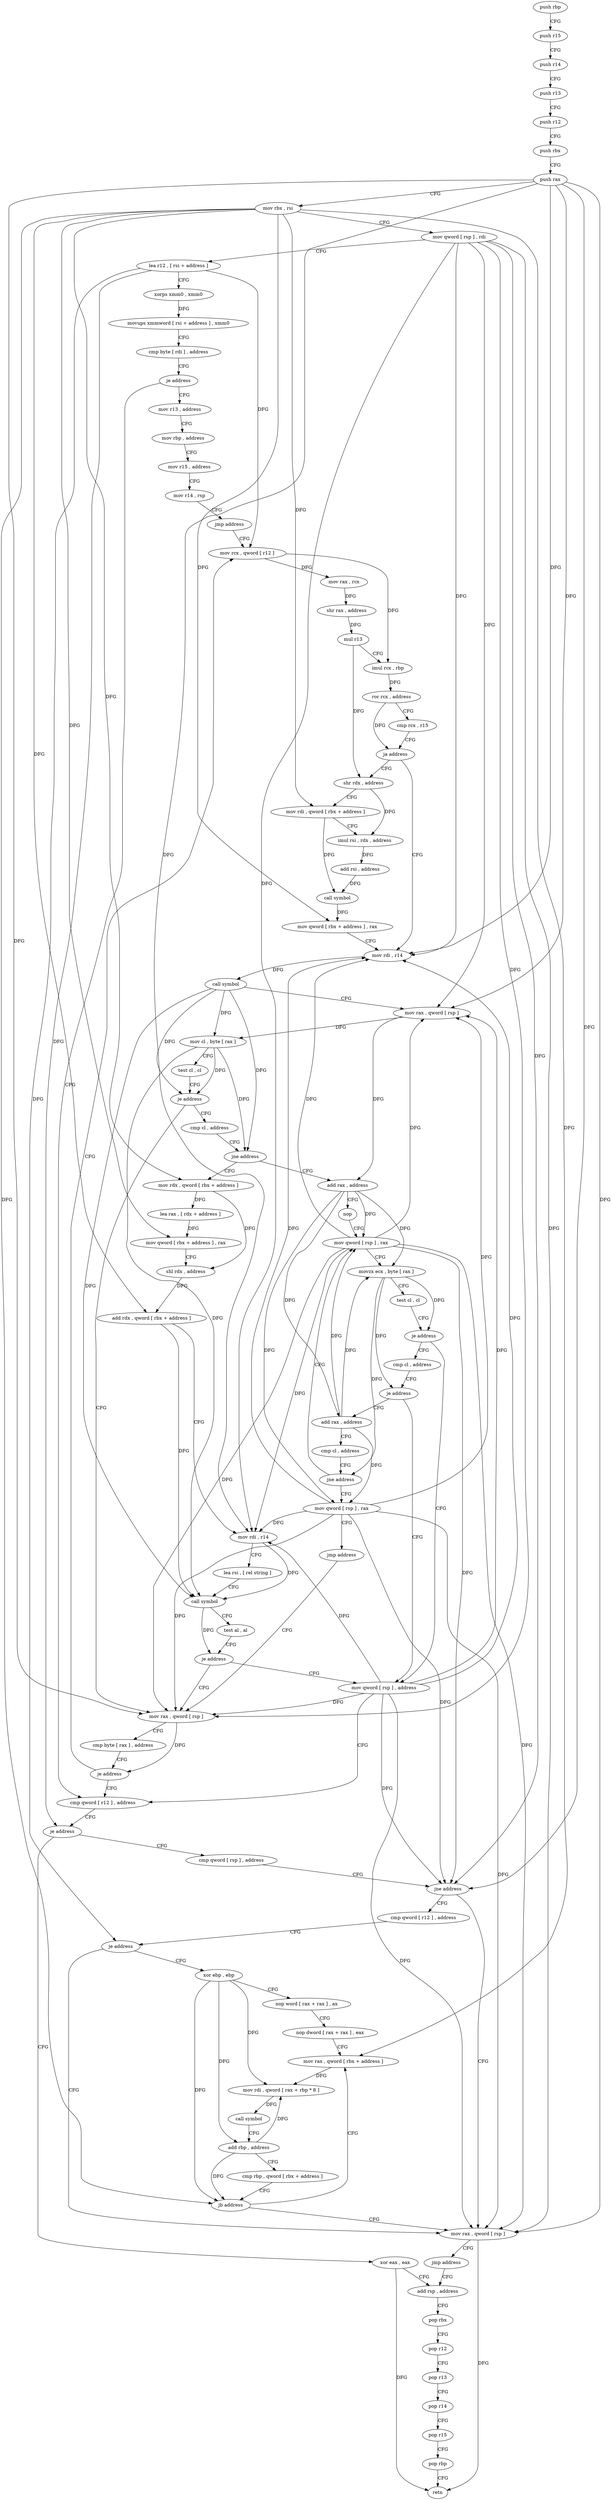 digraph "func" {
"140368" [label = "push rbp" ]
"140369" [label = "push r15" ]
"140371" [label = "push r14" ]
"140373" [label = "push r13" ]
"140375" [label = "push r12" ]
"140377" [label = "push rbx" ]
"140378" [label = "push rax" ]
"140379" [label = "mov rbx , rsi" ]
"140382" [label = "mov qword [ rsp ] , rdi" ]
"140386" [label = "lea r12 , [ rsi + address ]" ]
"140390" [label = "xorps xmm0 , xmm0" ]
"140393" [label = "movups xmmword [ rsi + address ] , xmm0" ]
"140397" [label = "cmp byte [ rdi ] , address" ]
"140400" [label = "je address" ]
"140634" [label = "cmp qword [ r12 ] , address" ]
"140406" [label = "mov r13 , address" ]
"140639" [label = "je address" ]
"140701" [label = "xor eax , eax" ]
"140641" [label = "cmp qword [ rsp ] , address" ]
"140416" [label = "mov rbp , address" ]
"140426" [label = "mov r15 , address" ]
"140436" [label = "mov r14 , rsp" ]
"140439" [label = "jmp address" ]
"140504" [label = "mov rcx , qword [ r12 ]" ]
"140703" [label = "add rsp , address" ]
"140646" [label = "jne address" ]
"140695" [label = "mov rax , qword [ rsp ]" ]
"140648" [label = "cmp qword [ r12 ] , address" ]
"140508" [label = "mov rax , rcx" ]
"140511" [label = "shr rax , address" ]
"140514" [label = "mul r13" ]
"140517" [label = "imul rcx , rbp" ]
"140521" [label = "ror rcx , address" ]
"140524" [label = "cmp rcx , r15" ]
"140527" [label = "ja address" ]
"140560" [label = "mov rdi , r14" ]
"140529" [label = "shr rdx , address" ]
"140699" [label = "jmp address" ]
"140653" [label = "je address" ]
"140655" [label = "xor ebp , ebp" ]
"140563" [label = "call symbol" ]
"140568" [label = "mov rax , qword [ rsp ]" ]
"140572" [label = "mov cl , byte [ rax ]" ]
"140574" [label = "test cl , cl" ]
"140576" [label = "je address" ]
"140491" [label = "mov rax , qword [ rsp ]" ]
"140578" [label = "cmp cl , address" ]
"140533" [label = "mov rdi , qword [ rbx + address ]" ]
"140537" [label = "imul rsi , rdx , address" ]
"140544" [label = "add rsi , address" ]
"140551" [label = "call symbol" ]
"140556" [label = "mov qword [ rbx + address ] , rax" ]
"140707" [label = "pop rbx" ]
"140708" [label = "pop r12" ]
"140710" [label = "pop r13" ]
"140712" [label = "pop r14" ]
"140714" [label = "pop r15" ]
"140716" [label = "pop rbp" ]
"140717" [label = "retn" ]
"140657" [label = "nop word [ rax + rax ] , ax" ]
"140667" [label = "nop dword [ rax + rax ] , eax" ]
"140672" [label = "mov rax , qword [ rbx + address ]" ]
"140495" [label = "cmp byte [ rax ] , address" ]
"140498" [label = "je address" ]
"140581" [label = "jne address" ]
"140448" [label = "mov rdx , qword [ rbx + address ]" ]
"140587" [label = "add rax , address" ]
"140676" [label = "mov rdi , qword [ rax + rbp * 8 ]" ]
"140680" [label = "call symbol" ]
"140685" [label = "add rbp , address" ]
"140689" [label = "cmp rbp , qword [ rbx + address ]" ]
"140693" [label = "jb address" ]
"140452" [label = "lea rax , [ rdx + address ]" ]
"140456" [label = "mov qword [ rbx + address ] , rax" ]
"140460" [label = "shl rdx , address" ]
"140464" [label = "add rdx , qword [ rbx + address ]" ]
"140468" [label = "mov rdi , r14" ]
"140471" [label = "lea rsi , [ rel string ]" ]
"140478" [label = "call symbol" ]
"140483" [label = "test al , al" ]
"140485" [label = "je address" ]
"140626" [label = "mov qword [ rsp ] , address" ]
"140591" [label = "nop" ]
"140592" [label = "mov qword [ rsp ] , rax" ]
"140603" [label = "cmp cl , address" ]
"140606" [label = "je address" ]
"140608" [label = "add rax , address" ]
"140612" [label = "cmp cl , address" ]
"140615" [label = "jne address" ]
"140617" [label = "mov qword [ rsp ] , rax" ]
"140596" [label = "movzx ecx , byte [ rax ]" ]
"140599" [label = "test cl , cl" ]
"140601" [label = "je address" ]
"140621" [label = "jmp address" ]
"140368" -> "140369" [ label = "CFG" ]
"140369" -> "140371" [ label = "CFG" ]
"140371" -> "140373" [ label = "CFG" ]
"140373" -> "140375" [ label = "CFG" ]
"140375" -> "140377" [ label = "CFG" ]
"140377" -> "140378" [ label = "CFG" ]
"140378" -> "140379" [ label = "CFG" ]
"140378" -> "140646" [ label = "DFG" ]
"140378" -> "140695" [ label = "DFG" ]
"140378" -> "140568" [ label = "DFG" ]
"140378" -> "140491" [ label = "DFG" ]
"140378" -> "140560" [ label = "DFG" ]
"140378" -> "140468" [ label = "DFG" ]
"140379" -> "140382" [ label = "CFG" ]
"140379" -> "140533" [ label = "DFG" ]
"140379" -> "140556" [ label = "DFG" ]
"140379" -> "140672" [ label = "DFG" ]
"140379" -> "140693" [ label = "DFG" ]
"140379" -> "140448" [ label = "DFG" ]
"140379" -> "140456" [ label = "DFG" ]
"140379" -> "140464" [ label = "DFG" ]
"140382" -> "140386" [ label = "CFG" ]
"140382" -> "140646" [ label = "DFG" ]
"140382" -> "140695" [ label = "DFG" ]
"140382" -> "140568" [ label = "DFG" ]
"140382" -> "140491" [ label = "DFG" ]
"140382" -> "140560" [ label = "DFG" ]
"140382" -> "140468" [ label = "DFG" ]
"140386" -> "140390" [ label = "CFG" ]
"140386" -> "140639" [ label = "DFG" ]
"140386" -> "140504" [ label = "DFG" ]
"140386" -> "140653" [ label = "DFG" ]
"140390" -> "140393" [ label = "DFG" ]
"140393" -> "140397" [ label = "CFG" ]
"140397" -> "140400" [ label = "CFG" ]
"140400" -> "140634" [ label = "CFG" ]
"140400" -> "140406" [ label = "CFG" ]
"140634" -> "140639" [ label = "CFG" ]
"140406" -> "140416" [ label = "CFG" ]
"140639" -> "140701" [ label = "CFG" ]
"140639" -> "140641" [ label = "CFG" ]
"140701" -> "140703" [ label = "CFG" ]
"140701" -> "140717" [ label = "DFG" ]
"140641" -> "140646" [ label = "CFG" ]
"140416" -> "140426" [ label = "CFG" ]
"140426" -> "140436" [ label = "CFG" ]
"140436" -> "140439" [ label = "CFG" ]
"140439" -> "140504" [ label = "CFG" ]
"140504" -> "140508" [ label = "DFG" ]
"140504" -> "140517" [ label = "DFG" ]
"140703" -> "140707" [ label = "CFG" ]
"140646" -> "140695" [ label = "CFG" ]
"140646" -> "140648" [ label = "CFG" ]
"140695" -> "140699" [ label = "CFG" ]
"140695" -> "140717" [ label = "DFG" ]
"140648" -> "140653" [ label = "CFG" ]
"140508" -> "140511" [ label = "DFG" ]
"140511" -> "140514" [ label = "DFG" ]
"140514" -> "140517" [ label = "CFG" ]
"140514" -> "140529" [ label = "DFG" ]
"140517" -> "140521" [ label = "DFG" ]
"140521" -> "140524" [ label = "CFG" ]
"140521" -> "140527" [ label = "DFG" ]
"140524" -> "140527" [ label = "CFG" ]
"140527" -> "140560" [ label = "CFG" ]
"140527" -> "140529" [ label = "CFG" ]
"140560" -> "140563" [ label = "DFG" ]
"140529" -> "140533" [ label = "CFG" ]
"140529" -> "140537" [ label = "DFG" ]
"140699" -> "140703" [ label = "CFG" ]
"140653" -> "140695" [ label = "CFG" ]
"140653" -> "140655" [ label = "CFG" ]
"140655" -> "140657" [ label = "CFG" ]
"140655" -> "140676" [ label = "DFG" ]
"140655" -> "140685" [ label = "DFG" ]
"140655" -> "140693" [ label = "DFG" ]
"140563" -> "140568" [ label = "CFG" ]
"140563" -> "140572" [ label = "DFG" ]
"140563" -> "140576" [ label = "DFG" ]
"140563" -> "140581" [ label = "DFG" ]
"140563" -> "140478" [ label = "DFG" ]
"140568" -> "140572" [ label = "DFG" ]
"140568" -> "140587" [ label = "DFG" ]
"140572" -> "140574" [ label = "CFG" ]
"140572" -> "140576" [ label = "DFG" ]
"140572" -> "140581" [ label = "DFG" ]
"140572" -> "140478" [ label = "DFG" ]
"140574" -> "140576" [ label = "CFG" ]
"140576" -> "140491" [ label = "CFG" ]
"140576" -> "140578" [ label = "CFG" ]
"140491" -> "140495" [ label = "CFG" ]
"140491" -> "140498" [ label = "DFG" ]
"140578" -> "140581" [ label = "CFG" ]
"140533" -> "140537" [ label = "CFG" ]
"140533" -> "140551" [ label = "DFG" ]
"140537" -> "140544" [ label = "DFG" ]
"140544" -> "140551" [ label = "DFG" ]
"140551" -> "140556" [ label = "DFG" ]
"140556" -> "140560" [ label = "CFG" ]
"140707" -> "140708" [ label = "CFG" ]
"140708" -> "140710" [ label = "CFG" ]
"140710" -> "140712" [ label = "CFG" ]
"140712" -> "140714" [ label = "CFG" ]
"140714" -> "140716" [ label = "CFG" ]
"140716" -> "140717" [ label = "CFG" ]
"140657" -> "140667" [ label = "CFG" ]
"140667" -> "140672" [ label = "CFG" ]
"140672" -> "140676" [ label = "DFG" ]
"140495" -> "140498" [ label = "CFG" ]
"140498" -> "140634" [ label = "CFG" ]
"140498" -> "140504" [ label = "CFG" ]
"140581" -> "140448" [ label = "CFG" ]
"140581" -> "140587" [ label = "CFG" ]
"140448" -> "140452" [ label = "DFG" ]
"140448" -> "140460" [ label = "DFG" ]
"140587" -> "140591" [ label = "CFG" ]
"140587" -> "140592" [ label = "DFG" ]
"140587" -> "140596" [ label = "DFG" ]
"140587" -> "140608" [ label = "DFG" ]
"140587" -> "140617" [ label = "DFG" ]
"140676" -> "140680" [ label = "DFG" ]
"140680" -> "140685" [ label = "CFG" ]
"140685" -> "140689" [ label = "CFG" ]
"140685" -> "140676" [ label = "DFG" ]
"140685" -> "140693" [ label = "DFG" ]
"140689" -> "140693" [ label = "CFG" ]
"140693" -> "140672" [ label = "CFG" ]
"140693" -> "140695" [ label = "CFG" ]
"140452" -> "140456" [ label = "DFG" ]
"140456" -> "140460" [ label = "CFG" ]
"140460" -> "140464" [ label = "DFG" ]
"140464" -> "140468" [ label = "CFG" ]
"140464" -> "140478" [ label = "DFG" ]
"140468" -> "140471" [ label = "CFG" ]
"140468" -> "140478" [ label = "DFG" ]
"140471" -> "140478" [ label = "CFG" ]
"140478" -> "140483" [ label = "CFG" ]
"140478" -> "140485" [ label = "DFG" ]
"140483" -> "140485" [ label = "CFG" ]
"140485" -> "140626" [ label = "CFG" ]
"140485" -> "140491" [ label = "CFG" ]
"140626" -> "140634" [ label = "CFG" ]
"140626" -> "140646" [ label = "DFG" ]
"140626" -> "140695" [ label = "DFG" ]
"140626" -> "140560" [ label = "DFG" ]
"140626" -> "140568" [ label = "DFG" ]
"140626" -> "140491" [ label = "DFG" ]
"140626" -> "140468" [ label = "DFG" ]
"140591" -> "140592" [ label = "CFG" ]
"140592" -> "140596" [ label = "CFG" ]
"140592" -> "140646" [ label = "DFG" ]
"140592" -> "140695" [ label = "DFG" ]
"140592" -> "140560" [ label = "DFG" ]
"140592" -> "140568" [ label = "DFG" ]
"140592" -> "140491" [ label = "DFG" ]
"140592" -> "140468" [ label = "DFG" ]
"140603" -> "140606" [ label = "CFG" ]
"140606" -> "140626" [ label = "CFG" ]
"140606" -> "140608" [ label = "CFG" ]
"140608" -> "140612" [ label = "CFG" ]
"140608" -> "140592" [ label = "DFG" ]
"140608" -> "140596" [ label = "DFG" ]
"140608" -> "140617" [ label = "DFG" ]
"140612" -> "140615" [ label = "CFG" ]
"140615" -> "140592" [ label = "CFG" ]
"140615" -> "140617" [ label = "CFG" ]
"140617" -> "140621" [ label = "CFG" ]
"140617" -> "140646" [ label = "DFG" ]
"140617" -> "140695" [ label = "DFG" ]
"140617" -> "140560" [ label = "DFG" ]
"140617" -> "140568" [ label = "DFG" ]
"140617" -> "140491" [ label = "DFG" ]
"140617" -> "140468" [ label = "DFG" ]
"140596" -> "140599" [ label = "CFG" ]
"140596" -> "140601" [ label = "DFG" ]
"140596" -> "140606" [ label = "DFG" ]
"140596" -> "140615" [ label = "DFG" ]
"140599" -> "140601" [ label = "CFG" ]
"140601" -> "140626" [ label = "CFG" ]
"140601" -> "140603" [ label = "CFG" ]
"140621" -> "140491" [ label = "CFG" ]
}
